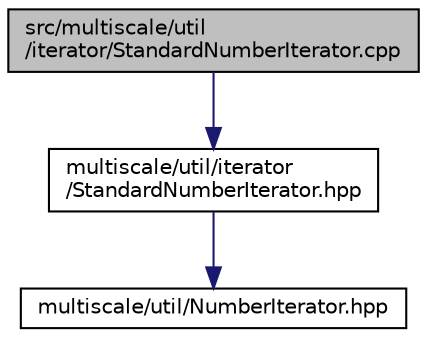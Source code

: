 digraph "src/multiscale/util/iterator/StandardNumberIterator.cpp"
{
  edge [fontname="Helvetica",fontsize="10",labelfontname="Helvetica",labelfontsize="10"];
  node [fontname="Helvetica",fontsize="10",shape=record];
  Node1 [label="src/multiscale/util\l/iterator/StandardNumberIterator.cpp",height=0.2,width=0.4,color="black", fillcolor="grey75", style="filled" fontcolor="black"];
  Node1 -> Node2 [color="midnightblue",fontsize="10",style="solid",fontname="Helvetica"];
  Node2 [label="multiscale/util/iterator\l/StandardNumberIterator.hpp",height=0.2,width=0.4,color="black", fillcolor="white", style="filled",URL="$StandardNumberIterator_8hpp.html"];
  Node2 -> Node3 [color="midnightblue",fontsize="10",style="solid",fontname="Helvetica"];
  Node3 [label="multiscale/util/NumberIterator.hpp",height=0.2,width=0.4,color="black", fillcolor="white", style="filled",URL="$NumberIterator_8hpp.html"];
}
